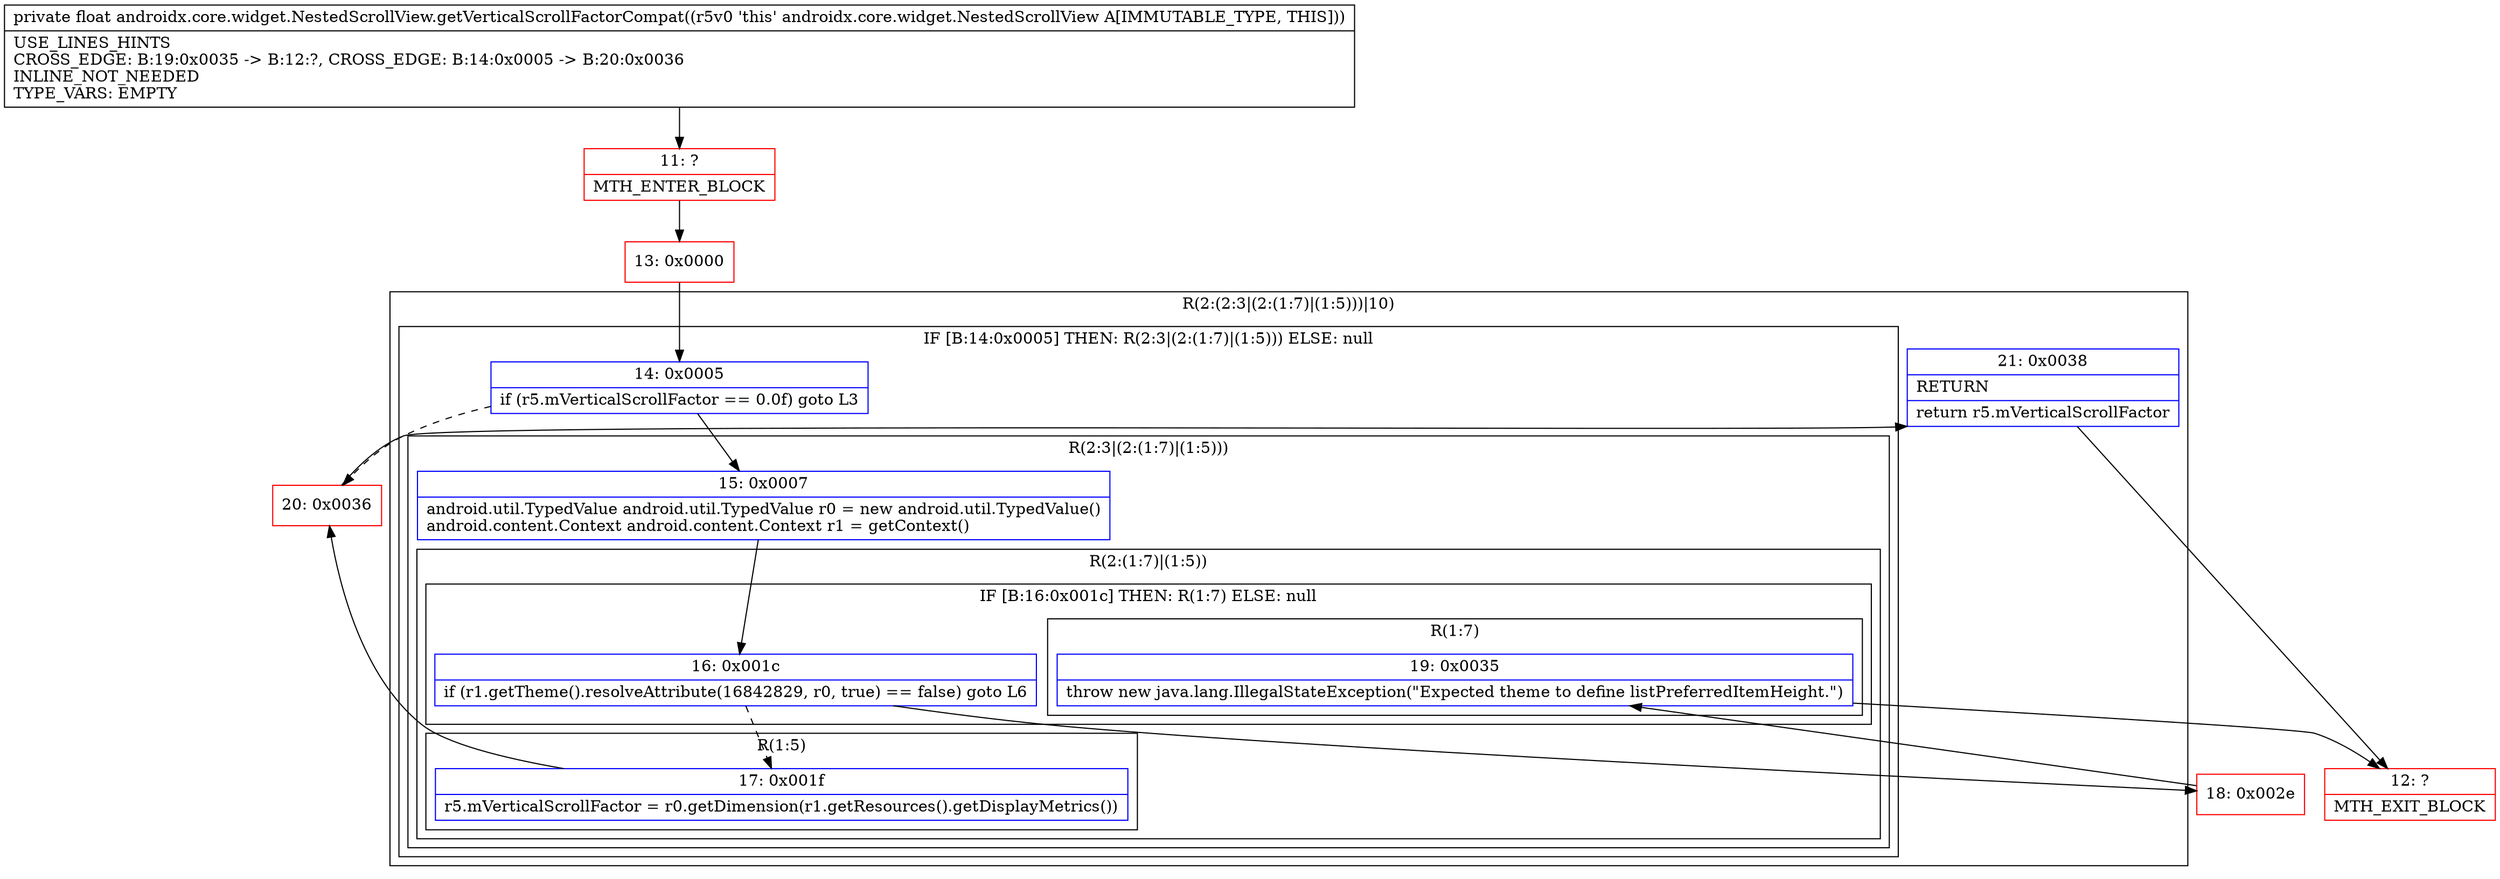 digraph "CFG forandroidx.core.widget.NestedScrollView.getVerticalScrollFactorCompat()F" {
subgraph cluster_Region_827630595 {
label = "R(2:(2:3|(2:(1:7)|(1:5)))|10)";
node [shape=record,color=blue];
subgraph cluster_IfRegion_775074522 {
label = "IF [B:14:0x0005] THEN: R(2:3|(2:(1:7)|(1:5))) ELSE: null";
node [shape=record,color=blue];
Node_14 [shape=record,label="{14\:\ 0x0005|if (r5.mVerticalScrollFactor == 0.0f) goto L3\l}"];
subgraph cluster_Region_1833855672 {
label = "R(2:3|(2:(1:7)|(1:5)))";
node [shape=record,color=blue];
Node_15 [shape=record,label="{15\:\ 0x0007|android.util.TypedValue android.util.TypedValue r0 = new android.util.TypedValue()\landroid.content.Context android.content.Context r1 = getContext()\l}"];
subgraph cluster_Region_1118803322 {
label = "R(2:(1:7)|(1:5))";
node [shape=record,color=blue];
subgraph cluster_IfRegion_992333885 {
label = "IF [B:16:0x001c] THEN: R(1:7) ELSE: null";
node [shape=record,color=blue];
Node_16 [shape=record,label="{16\:\ 0x001c|if (r1.getTheme().resolveAttribute(16842829, r0, true) == false) goto L6\l}"];
subgraph cluster_Region_2079365487 {
label = "R(1:7)";
node [shape=record,color=blue];
Node_19 [shape=record,label="{19\:\ 0x0035|throw new java.lang.IllegalStateException(\"Expected theme to define listPreferredItemHeight.\")\l}"];
}
}
subgraph cluster_Region_611732475 {
label = "R(1:5)";
node [shape=record,color=blue];
Node_17 [shape=record,label="{17\:\ 0x001f|r5.mVerticalScrollFactor = r0.getDimension(r1.getResources().getDisplayMetrics())\l}"];
}
}
}
}
Node_21 [shape=record,label="{21\:\ 0x0038|RETURN\l|return r5.mVerticalScrollFactor\l}"];
}
Node_11 [shape=record,color=red,label="{11\:\ ?|MTH_ENTER_BLOCK\l}"];
Node_13 [shape=record,color=red,label="{13\:\ 0x0000}"];
Node_18 [shape=record,color=red,label="{18\:\ 0x002e}"];
Node_12 [shape=record,color=red,label="{12\:\ ?|MTH_EXIT_BLOCK\l}"];
Node_20 [shape=record,color=red,label="{20\:\ 0x0036}"];
MethodNode[shape=record,label="{private float androidx.core.widget.NestedScrollView.getVerticalScrollFactorCompat((r5v0 'this' androidx.core.widget.NestedScrollView A[IMMUTABLE_TYPE, THIS]))  | USE_LINES_HINTS\lCROSS_EDGE: B:19:0x0035 \-\> B:12:?, CROSS_EDGE: B:14:0x0005 \-\> B:20:0x0036\lINLINE_NOT_NEEDED\lTYPE_VARS: EMPTY\l}"];
MethodNode -> Node_11;Node_14 -> Node_15;
Node_14 -> Node_20[style=dashed];
Node_15 -> Node_16;
Node_16 -> Node_17[style=dashed];
Node_16 -> Node_18;
Node_19 -> Node_12;
Node_17 -> Node_20;
Node_21 -> Node_12;
Node_11 -> Node_13;
Node_13 -> Node_14;
Node_18 -> Node_19;
Node_20 -> Node_21;
}

